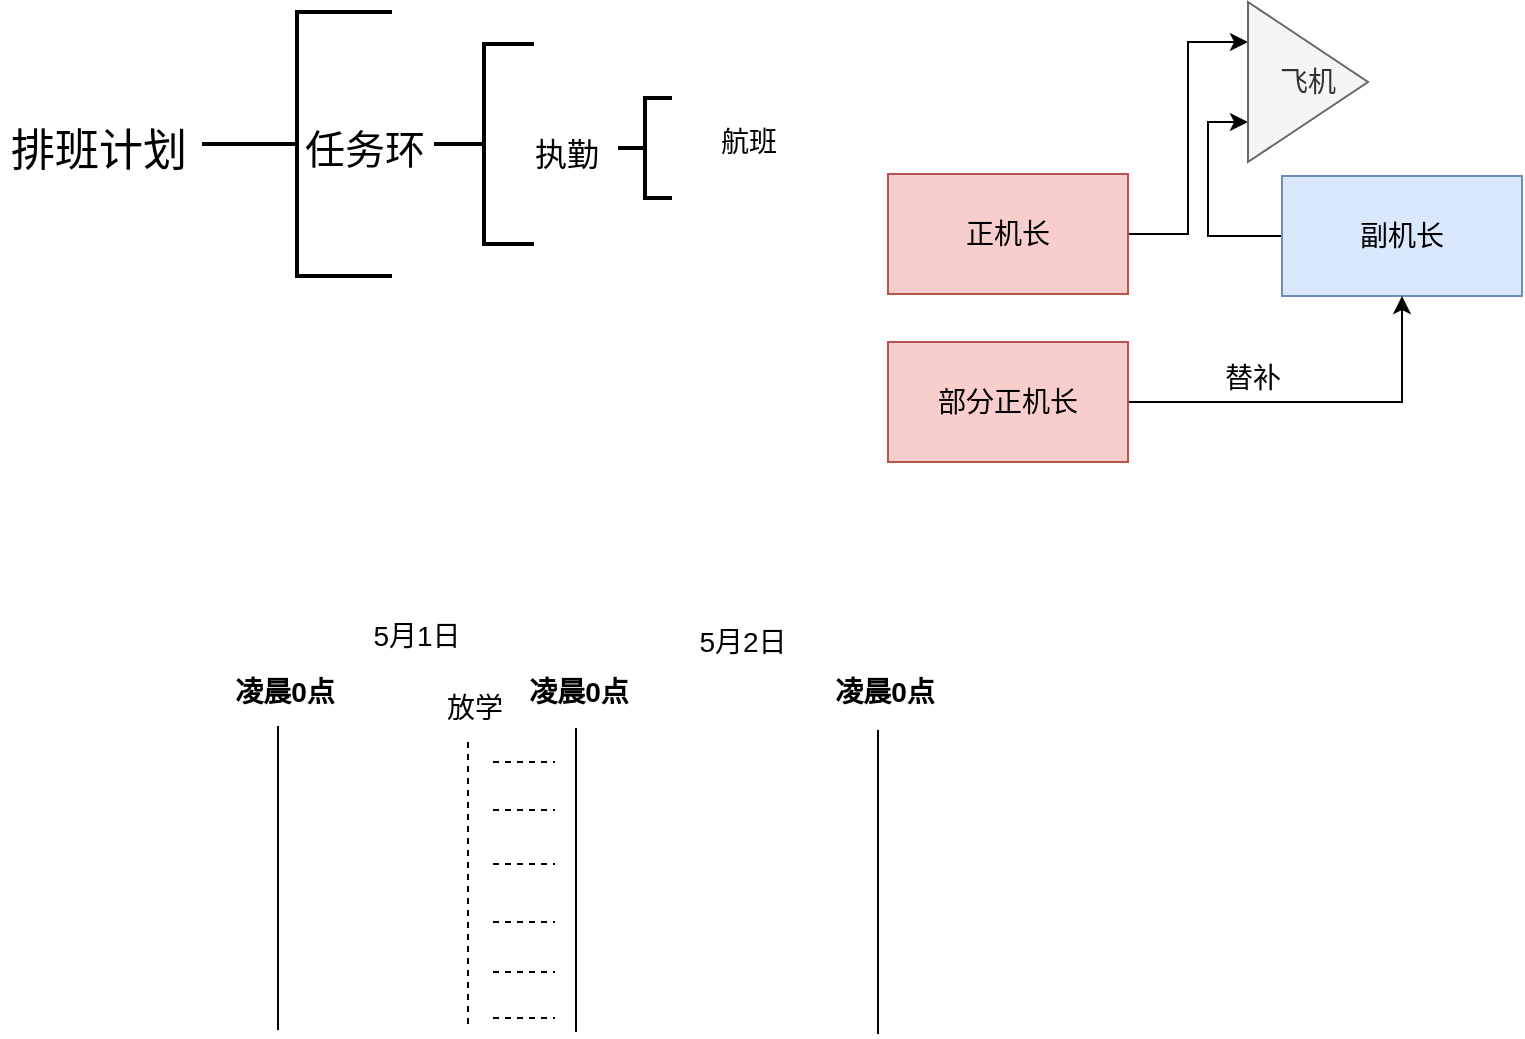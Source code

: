 <mxfile version="16.5.1" type="device"><diagram id="ZgqaNRe3GJfpgYwbUgh3" name="第 1 页"><mxGraphModel dx="1035" dy="660" grid="0" gridSize="10" guides="1" tooltips="1" connect="1" arrows="1" fold="1" page="1" pageScale="1" pageWidth="1169" pageHeight="1654" math="0" shadow="0"><root><mxCell id="0"/><mxCell id="1" parent="0"/><mxCell id="ylWNtPW2J9aUNsoeT6Nm-2" value="" style="strokeWidth=2;html=1;shape=mxgraph.flowchart.annotation_2;align=left;labelPosition=right;pointerEvents=1;" vertex="1" parent="1"><mxGeometry x="222" y="199" width="50" height="100" as="geometry"/></mxCell><mxCell id="ylWNtPW2J9aUNsoeT6Nm-3" value="任务环" style="text;html=1;align=center;verticalAlign=middle;resizable=0;points=[];autosize=1;strokeColor=none;fillColor=none;fontSize=20;" vertex="1" parent="1"><mxGeometry x="152" y="237" width="70" height="28" as="geometry"/></mxCell><mxCell id="ylWNtPW2J9aUNsoeT6Nm-4" value="执勤" style="text;html=1;align=center;verticalAlign=middle;resizable=0;points=[];autosize=1;strokeColor=none;fillColor=none;fontSize=16;" vertex="1" parent="1"><mxGeometry x="267" y="242" width="42" height="23" as="geometry"/></mxCell><mxCell id="ylWNtPW2J9aUNsoeT6Nm-5" value="" style="strokeWidth=2;html=1;shape=mxgraph.flowchart.annotation_2;align=left;labelPosition=right;pointerEvents=1;" vertex="1" parent="1"><mxGeometry x="314" y="226" width="27" height="50" as="geometry"/></mxCell><mxCell id="ylWNtPW2J9aUNsoeT6Nm-6" value="航班" style="text;html=1;align=center;verticalAlign=middle;resizable=0;points=[];autosize=1;strokeColor=none;fillColor=none;fontStyle=0;fontSize=14;" vertex="1" parent="1"><mxGeometry x="360" y="237" width="38" height="21" as="geometry"/></mxCell><mxCell id="ylWNtPW2J9aUNsoeT6Nm-8" value="" style="strokeWidth=2;html=1;shape=mxgraph.flowchart.annotation_2;align=left;labelPosition=right;pointerEvents=1;" vertex="1" parent="1"><mxGeometry x="106" y="183" width="95" height="132" as="geometry"/></mxCell><mxCell id="ylWNtPW2J9aUNsoeT6Nm-9" value="&lt;font style=&quot;font-size: 22px&quot;&gt;排班计划&lt;/font&gt;" style="text;html=1;align=center;verticalAlign=middle;resizable=0;points=[];autosize=1;strokeColor=none;fillColor=none;" vertex="1" parent="1"><mxGeometry x="5" y="242" width="98" height="22" as="geometry"/></mxCell><mxCell id="ylWNtPW2J9aUNsoeT6Nm-15" value="" style="endArrow=none;html=1;rounded=0;fontSize=14;" edge="1" parent="1"><mxGeometry width="50" height="50" relative="1" as="geometry"><mxPoint x="293" y="693" as="sourcePoint"/><mxPoint x="293" y="541" as="targetPoint"/></mxGeometry></mxCell><mxCell id="ylWNtPW2J9aUNsoeT6Nm-16" value="5月2日" style="text;html=1;align=center;verticalAlign=middle;resizable=0;points=[];autosize=1;strokeColor=none;fillColor=none;fontSize=14;" vertex="1" parent="1"><mxGeometry x="349" y="487" width="53" height="21" as="geometry"/></mxCell><mxCell id="ylWNtPW2J9aUNsoeT6Nm-17" value="5月1日" style="text;html=1;align=center;verticalAlign=middle;resizable=0;points=[];autosize=1;strokeColor=none;fillColor=none;fontSize=14;" vertex="1" parent="1"><mxGeometry x="186" y="484" width="53" height="21" as="geometry"/></mxCell><mxCell id="ylWNtPW2J9aUNsoeT6Nm-18" value="" style="endArrow=none;dashed=1;html=1;rounded=0;fontSize=14;" edge="1" parent="1"><mxGeometry width="50" height="50" relative="1" as="geometry"><mxPoint x="239" y="689" as="sourcePoint"/><mxPoint x="239" y="546" as="targetPoint"/></mxGeometry></mxCell><mxCell id="ylWNtPW2J9aUNsoeT6Nm-20" value="" style="endArrow=none;html=1;rounded=0;fontSize=14;" edge="1" parent="1"><mxGeometry width="50" height="50" relative="1" as="geometry"><mxPoint x="444" y="694" as="sourcePoint"/><mxPoint x="444" y="542" as="targetPoint"/></mxGeometry></mxCell><mxCell id="ylWNtPW2J9aUNsoeT6Nm-21" value="放学" style="text;html=1;align=center;verticalAlign=middle;resizable=0;points=[];autosize=1;strokeColor=none;fillColor=none;fontSize=14;" vertex="1" parent="1"><mxGeometry x="223" y="520" width="38" height="21" as="geometry"/></mxCell><mxCell id="ylWNtPW2J9aUNsoeT6Nm-23" value="" style="endArrow=none;html=1;rounded=0;fontSize=14;" edge="1" parent="1"><mxGeometry width="50" height="50" relative="1" as="geometry"><mxPoint x="144" y="692" as="sourcePoint"/><mxPoint x="144" y="540" as="targetPoint"/></mxGeometry></mxCell><mxCell id="ylWNtPW2J9aUNsoeT6Nm-24" value="&lt;b&gt;凌晨0点&lt;/b&gt;" style="text;html=1;align=center;verticalAlign=middle;resizable=0;points=[];autosize=1;strokeColor=none;fillColor=none;fontSize=14;" vertex="1" parent="1"><mxGeometry x="264" y="512" width="60" height="21" as="geometry"/></mxCell><mxCell id="ylWNtPW2J9aUNsoeT6Nm-25" value="&lt;b&gt;凌晨0点&lt;/b&gt;" style="text;html=1;align=center;verticalAlign=middle;resizable=0;points=[];autosize=1;strokeColor=none;fillColor=none;fontSize=14;" vertex="1" parent="1"><mxGeometry x="417" y="512" width="60" height="21" as="geometry"/></mxCell><mxCell id="ylWNtPW2J9aUNsoeT6Nm-27" value="" style="endArrow=none;dashed=1;html=1;rounded=0;fontSize=14;" edge="1" parent="1"><mxGeometry width="50" height="50" relative="1" as="geometry"><mxPoint x="251.5" y="558" as="sourcePoint"/><mxPoint x="282.5" y="558" as="targetPoint"/></mxGeometry></mxCell><mxCell id="ylWNtPW2J9aUNsoeT6Nm-29" value="" style="endArrow=none;dashed=1;html=1;rounded=0;fontSize=14;" edge="1" parent="1"><mxGeometry width="50" height="50" relative="1" as="geometry"><mxPoint x="251.5" y="582" as="sourcePoint"/><mxPoint x="282.5" y="582" as="targetPoint"/></mxGeometry></mxCell><mxCell id="ylWNtPW2J9aUNsoeT6Nm-30" value="" style="endArrow=none;dashed=1;html=1;rounded=0;fontSize=14;" edge="1" parent="1"><mxGeometry width="50" height="50" relative="1" as="geometry"><mxPoint x="251.5" y="609" as="sourcePoint"/><mxPoint x="282.5" y="609" as="targetPoint"/></mxGeometry></mxCell><mxCell id="ylWNtPW2J9aUNsoeT6Nm-31" value="" style="endArrow=none;dashed=1;html=1;rounded=0;fontSize=14;" edge="1" parent="1"><mxGeometry width="50" height="50" relative="1" as="geometry"><mxPoint x="251.5" y="638" as="sourcePoint"/><mxPoint x="282.5" y="638" as="targetPoint"/></mxGeometry></mxCell><mxCell id="ylWNtPW2J9aUNsoeT6Nm-32" value="" style="endArrow=none;dashed=1;html=1;rounded=0;fontSize=14;" edge="1" parent="1"><mxGeometry width="50" height="50" relative="1" as="geometry"><mxPoint x="251.5" y="663" as="sourcePoint"/><mxPoint x="282.5" y="663" as="targetPoint"/></mxGeometry></mxCell><mxCell id="ylWNtPW2J9aUNsoeT6Nm-33" value="" style="endArrow=none;dashed=1;html=1;rounded=0;fontSize=14;" edge="1" parent="1"><mxGeometry width="50" height="50" relative="1" as="geometry"><mxPoint x="251.5" y="686" as="sourcePoint"/><mxPoint x="282.5" y="686" as="targetPoint"/></mxGeometry></mxCell><mxCell id="ylWNtPW2J9aUNsoeT6Nm-34" value="&lt;b&gt;凌晨0点&lt;/b&gt;" style="text;html=1;align=center;verticalAlign=middle;resizable=0;points=[];autosize=1;strokeColor=none;fillColor=none;fontSize=14;" vertex="1" parent="1"><mxGeometry x="117" y="512" width="60" height="21" as="geometry"/></mxCell><mxCell id="ylWNtPW2J9aUNsoeT6Nm-45" style="edgeStyle=orthogonalEdgeStyle;rounded=0;orthogonalLoop=1;jettySize=auto;html=1;exitX=1;exitY=0.5;exitDx=0;exitDy=0;entryX=0;entryY=0.25;entryDx=0;entryDy=0;fontSize=14;" edge="1" parent="1" source="ylWNtPW2J9aUNsoeT6Nm-35" target="ylWNtPW2J9aUNsoeT6Nm-40"><mxGeometry relative="1" as="geometry"/></mxCell><mxCell id="ylWNtPW2J9aUNsoeT6Nm-35" value="正机长" style="rounded=0;whiteSpace=wrap;html=1;fontSize=14;fillColor=#f8cecc;strokeColor=#b85450;" vertex="1" parent="1"><mxGeometry x="449" y="264" width="120" height="60" as="geometry"/></mxCell><mxCell id="ylWNtPW2J9aUNsoeT6Nm-44" style="edgeStyle=orthogonalEdgeStyle;rounded=0;orthogonalLoop=1;jettySize=auto;html=1;exitX=0;exitY=0.5;exitDx=0;exitDy=0;entryX=0;entryY=0.75;entryDx=0;entryDy=0;fontSize=14;" edge="1" parent="1" source="ylWNtPW2J9aUNsoeT6Nm-36" target="ylWNtPW2J9aUNsoeT6Nm-40"><mxGeometry relative="1" as="geometry"/></mxCell><mxCell id="ylWNtPW2J9aUNsoeT6Nm-36" value="副机长" style="rounded=0;whiteSpace=wrap;html=1;fontSize=14;fillColor=#dae8fc;strokeColor=#6c8ebf;" vertex="1" parent="1"><mxGeometry x="646" y="265" width="120" height="60" as="geometry"/></mxCell><mxCell id="ylWNtPW2J9aUNsoeT6Nm-38" style="edgeStyle=orthogonalEdgeStyle;rounded=0;orthogonalLoop=1;jettySize=auto;html=1;exitX=1;exitY=0.5;exitDx=0;exitDy=0;entryX=0.5;entryY=1;entryDx=0;entryDy=0;fontSize=14;" edge="1" parent="1" source="ylWNtPW2J9aUNsoeT6Nm-37" target="ylWNtPW2J9aUNsoeT6Nm-36"><mxGeometry relative="1" as="geometry"/></mxCell><mxCell id="ylWNtPW2J9aUNsoeT6Nm-37" value="部分正机长" style="rounded=0;whiteSpace=wrap;html=1;fontSize=14;fillColor=#f8cecc;strokeColor=#b85450;" vertex="1" parent="1"><mxGeometry x="449" y="348" width="120" height="60" as="geometry"/></mxCell><mxCell id="ylWNtPW2J9aUNsoeT6Nm-39" value="替补" style="text;html=1;align=center;verticalAlign=middle;resizable=0;points=[];autosize=1;strokeColor=none;fillColor=none;fontSize=14;" vertex="1" parent="1"><mxGeometry x="612" y="355" width="38" height="21" as="geometry"/></mxCell><mxCell id="ylWNtPW2J9aUNsoeT6Nm-40" value="飞机" style="triangle;whiteSpace=wrap;html=1;fontSize=14;rotation=0;fillColor=#f5f5f5;fontColor=#333333;strokeColor=#666666;" vertex="1" parent="1"><mxGeometry x="629" y="178" width="60" height="80" as="geometry"/></mxCell></root></mxGraphModel></diagram></mxfile>